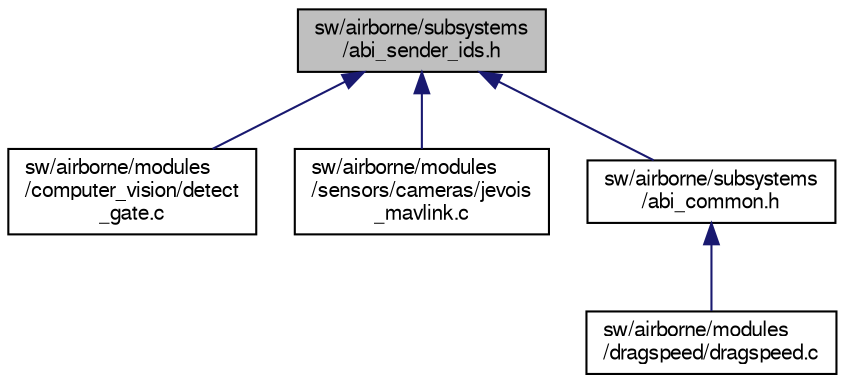 digraph "sw/airborne/subsystems/abi_sender_ids.h"
{
  edge [fontname="FreeSans",fontsize="10",labelfontname="FreeSans",labelfontsize="10"];
  node [fontname="FreeSans",fontsize="10",shape=record];
  Node1 [label="sw/airborne/subsystems\l/abi_sender_ids.h",height=0.2,width=0.4,color="black", fillcolor="grey75", style="filled", fontcolor="black"];
  Node1 -> Node2 [dir="back",color="midnightblue",fontsize="10",style="solid",fontname="FreeSans"];
  Node2 [label="sw/airborne/modules\l/computer_vision/detect\l_gate.c",height=0.2,width=0.4,color="black", fillcolor="white", style="filled",URL="$detect__gate_8c.html"];
  Node1 -> Node3 [dir="back",color="midnightblue",fontsize="10",style="solid",fontname="FreeSans"];
  Node3 [label="sw/airborne/modules\l/sensors/cameras/jevois\l_mavlink.c",height=0.2,width=0.4,color="black", fillcolor="white", style="filled",URL="$jevois__mavlink_8c.html"];
  Node1 -> Node4 [dir="back",color="midnightblue",fontsize="10",style="solid",fontname="FreeSans"];
  Node4 [label="sw/airborne/subsystems\l/abi_common.h",height=0.2,width=0.4,color="black", fillcolor="white", style="filled",URL="$abi__common_8h.html",tooltip="Common tools for ABI middelware. "];
  Node4 -> Node5 [dir="back",color="midnightblue",fontsize="10",style="solid",fontname="FreeSans"];
  Node5 [label="sw/airborne/modules\l/dragspeed/dragspeed.c",height=0.2,width=0.4,color="black", fillcolor="white", style="filled",URL="$dragspeed_8c.html"];
}
